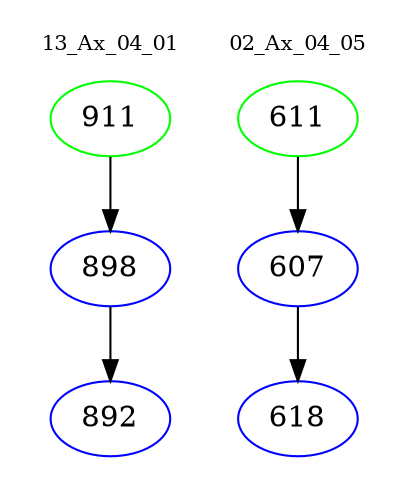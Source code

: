 digraph{
subgraph cluster_0 {
color = white
label = "13_Ax_04_01";
fontsize=10;
T0_911 [label="911", color="green"]
T0_911 -> T0_898 [color="black"]
T0_898 [label="898", color="blue"]
T0_898 -> T0_892 [color="black"]
T0_892 [label="892", color="blue"]
}
subgraph cluster_1 {
color = white
label = "02_Ax_04_05";
fontsize=10;
T1_611 [label="611", color="green"]
T1_611 -> T1_607 [color="black"]
T1_607 [label="607", color="blue"]
T1_607 -> T1_618 [color="black"]
T1_618 [label="618", color="blue"]
}
}

